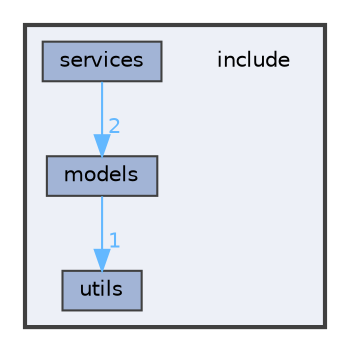 digraph "include"
{
 // INTERACTIVE_SVG=YES
 // LATEX_PDF_SIZE
  bgcolor="transparent";
  edge [fontname=Helvetica,fontsize=10,labelfontname=Helvetica,labelfontsize=10];
  node [fontname=Helvetica,fontsize=10,shape=box,height=0.2,width=0.4];
  compound=true
  subgraph clusterdir_d44c64559bbebec7f509842c48db8b23 {
    graph [ bgcolor="#edf0f7", pencolor="grey25", label="", fontname=Helvetica,fontsize=10 style="filled,bold", URL="dir_d44c64559bbebec7f509842c48db8b23.html",tooltip=""]
    dir_d44c64559bbebec7f509842c48db8b23 [shape=plaintext, label="include"];
  dir_828b612f8450ccb3091aade92090c8e3 [label="models", fillcolor="#a2b4d6", color="grey25", style="filled", URL="dir_828b612f8450ccb3091aade92090c8e3.html",tooltip=""];
  dir_8e7f98560e81747745b578423924064a [label="services", fillcolor="#a2b4d6", color="grey25", style="filled", URL="dir_8e7f98560e81747745b578423924064a.html",tooltip=""];
  dir_821002d4f10779a80d4fb17bc32f21f1 [label="utils", fillcolor="#a2b4d6", color="grey25", style="filled", URL="dir_821002d4f10779a80d4fb17bc32f21f1.html",tooltip=""];
  }
  dir_828b612f8450ccb3091aade92090c8e3->dir_821002d4f10779a80d4fb17bc32f21f1 [headlabel="1", labeldistance=1.5 headhref="dir_000001_000006.html" color="steelblue1" fontcolor="steelblue1"];
  dir_8e7f98560e81747745b578423924064a->dir_828b612f8450ccb3091aade92090c8e3 [headlabel="2", labeldistance=1.5 headhref="dir_000003_000001.html" color="steelblue1" fontcolor="steelblue1"];
}
